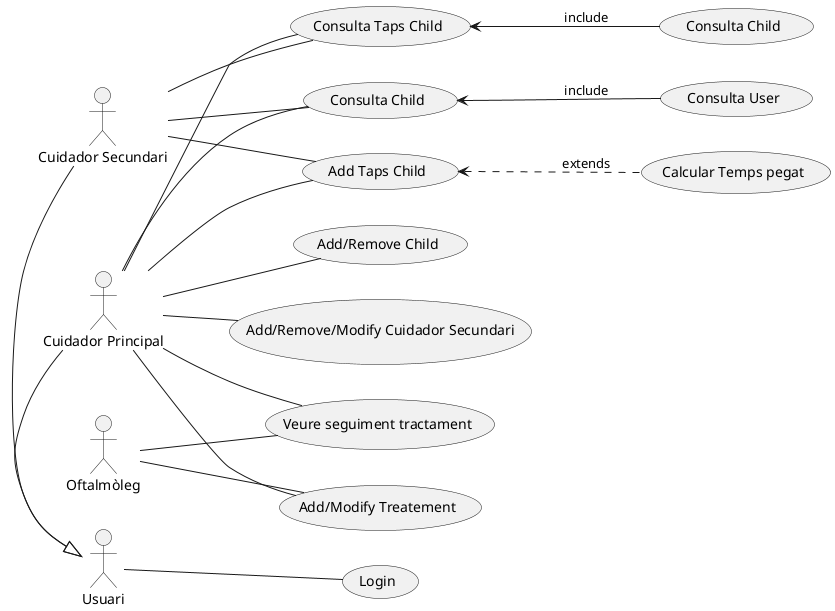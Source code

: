 @startuml
left to right direction

actor "Usuari" as generic_user
actor "Cuidador Principal" as tutor_user
actor "Cuidador Secundari" as cuidador_user
actor "Oftalmòleg" as user_oftalmoleg
tutor_user -|> generic_user
cuidador_user -|> generic_user

usecase "Login" as UC1
usecase "Consulta Child" as UC2
usecase "Add/Remove Child" as UC3
usecase "Add Taps Child" as UC4
usecase "Consulta Taps Child" as UC5
usecase "Add/Remove/Modify Cuidador Secundari" as UC9
usecase "Add/Modify Treatement" as UC10
usecase "Veure seguiment tractament" as UC11
(Consulta User) as UC6
(Calcular Temps pegat) as UC7
(Consulta Child) as UC8


generic_user -- UC1
tutor_user -- UC2
tutor_user -- UC3
tutor_user -- UC4
tutor_user -- UC5
tutor_user -- UC9
tutor_user -- UC10
tutor_user -- UC11
cuidador_user -- UC2
cuidador_user -- UC4
cuidador_user -- UC5
user_oftalmoleg -- UC10
user_oftalmoleg -- UC11
UC2 <-- UC6 : include
UC4 <.. UC7 : extends
UC5 <-- UC8 : include
@enduml